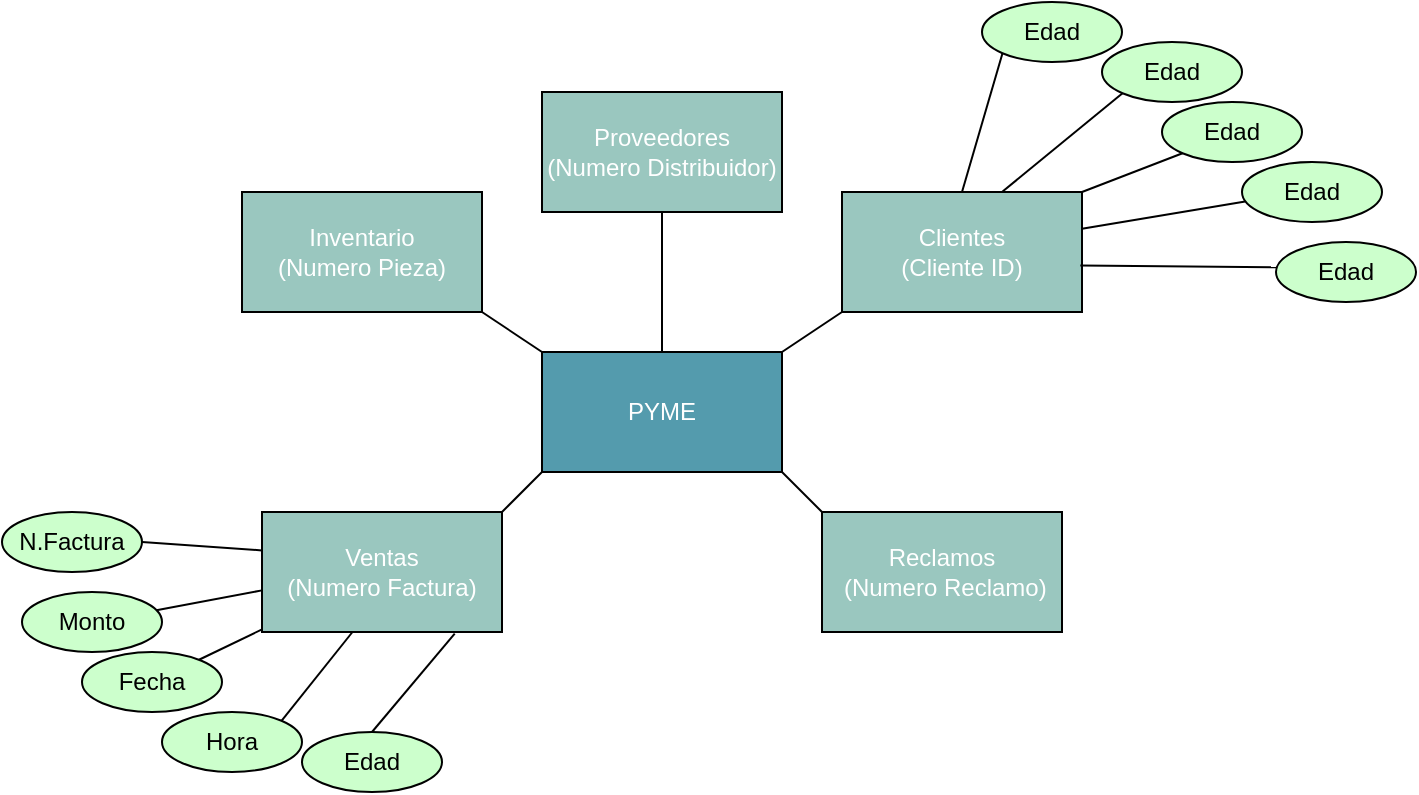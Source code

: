 <mxfile version="27.0.6">
  <diagram name="Página-1" id="NifTIKnw66wGKd5L5Vk9">
    <mxGraphModel dx="1148" dy="518" grid="1" gridSize="10" guides="1" tooltips="1" connect="1" arrows="1" fold="1" page="1" pageScale="1" pageWidth="827" pageHeight="1169" math="0" shadow="0">
      <root>
        <mxCell id="0" />
        <mxCell id="1" parent="0" />
        <mxCell id="-aqgOQMilMD1uoyyAgyH-1" value="&lt;span style=&quot;color: rgb(255, 255, 255);&quot;&gt;PYME&lt;/span&gt;" style="rounded=0;whiteSpace=wrap;html=1;fillColor=#549BAD;" vertex="1" parent="1">
          <mxGeometry x="360" y="370" width="120" height="60" as="geometry" />
        </mxCell>
        <mxCell id="-aqgOQMilMD1uoyyAgyH-2" value="&lt;div&gt;&lt;span style=&quot;color: rgb(255, 255, 255);&quot;&gt;Inventario&lt;/span&gt;&lt;/div&gt;&lt;span style=&quot;color: rgb(255, 255, 255);&quot;&gt;(Numero Pieza)&lt;/span&gt;" style="rounded=0;whiteSpace=wrap;html=1;fillColor=#9AC7BF;" vertex="1" parent="1">
          <mxGeometry x="210" y="290" width="120" height="60" as="geometry" />
        </mxCell>
        <mxCell id="-aqgOQMilMD1uoyyAgyH-3" value="&lt;div&gt;&lt;span style=&quot;color: rgb(255, 255, 255);&quot;&gt;Ventas&lt;/span&gt;&lt;/div&gt;&lt;div&gt;&lt;span style=&quot;color: rgb(255, 255, 255);&quot;&gt;(Numero Factura)&lt;/span&gt;&lt;/div&gt;" style="rounded=0;whiteSpace=wrap;html=1;fillColor=#9AC7BF;" vertex="1" parent="1">
          <mxGeometry x="220" y="450" width="120" height="60" as="geometry" />
        </mxCell>
        <mxCell id="-aqgOQMilMD1uoyyAgyH-5" value="&lt;div&gt;&lt;span style=&quot;color: rgb(255, 255, 255);&quot;&gt;Reclamos&lt;/span&gt;&lt;/div&gt;&lt;span style=&quot;color: rgb(255, 255, 255);&quot;&gt;&amp;nbsp;(Numero Reclamo)&lt;/span&gt;" style="rounded=0;whiteSpace=wrap;html=1;fillColor=#9AC7BF;" vertex="1" parent="1">
          <mxGeometry x="500" y="450" width="120" height="60" as="geometry" />
        </mxCell>
        <mxCell id="-aqgOQMilMD1uoyyAgyH-6" value="&lt;div&gt;&lt;span style=&quot;color: rgb(255, 255, 255);&quot;&gt;Clientes&lt;/span&gt;&lt;/div&gt;&lt;div&gt;&lt;span style=&quot;color: rgb(255, 255, 255);&quot;&gt;(Cliente ID)&lt;/span&gt;&lt;/div&gt;" style="rounded=0;whiteSpace=wrap;html=1;fillColor=#9AC7BF;" vertex="1" parent="1">
          <mxGeometry x="510" y="290" width="120" height="60" as="geometry" />
        </mxCell>
        <mxCell id="-aqgOQMilMD1uoyyAgyH-7" value="&lt;div&gt;&lt;span style=&quot;color: rgb(255, 255, 255);&quot;&gt;Proveedores&lt;/span&gt;&lt;/div&gt;&lt;div&gt;&lt;span style=&quot;color: rgb(255, 255, 255);&quot;&gt;(Numero Distribuidor)&lt;/span&gt;&lt;/div&gt;" style="rounded=0;whiteSpace=wrap;html=1;fillColor=#9AC7BF;" vertex="1" parent="1">
          <mxGeometry x="360" y="240" width="120" height="60" as="geometry" />
        </mxCell>
        <mxCell id="-aqgOQMilMD1uoyyAgyH-8" value="" style="endArrow=none;html=1;rounded=0;entryX=0;entryY=1;entryDx=0;entryDy=0;exitX=1;exitY=0;exitDx=0;exitDy=0;" edge="1" parent="1" source="-aqgOQMilMD1uoyyAgyH-3" target="-aqgOQMilMD1uoyyAgyH-1">
          <mxGeometry width="50" height="50" relative="1" as="geometry">
            <mxPoint x="320" y="440" as="sourcePoint" />
            <mxPoint x="370" y="390" as="targetPoint" />
          </mxGeometry>
        </mxCell>
        <mxCell id="-aqgOQMilMD1uoyyAgyH-9" value="" style="endArrow=none;html=1;rounded=0;exitX=0;exitY=0;exitDx=0;exitDy=0;entryX=1;entryY=1;entryDx=0;entryDy=0;" edge="1" parent="1" source="-aqgOQMilMD1uoyyAgyH-5" target="-aqgOQMilMD1uoyyAgyH-1">
          <mxGeometry width="50" height="50" relative="1" as="geometry">
            <mxPoint x="520" y="425" as="sourcePoint" />
            <mxPoint x="570" y="375" as="targetPoint" />
          </mxGeometry>
        </mxCell>
        <mxCell id="-aqgOQMilMD1uoyyAgyH-10" value="" style="endArrow=none;html=1;rounded=0;entryX=0;entryY=1;entryDx=0;entryDy=0;exitX=1;exitY=0;exitDx=0;exitDy=0;" edge="1" parent="1" source="-aqgOQMilMD1uoyyAgyH-1" target="-aqgOQMilMD1uoyyAgyH-6">
          <mxGeometry width="50" height="50" relative="1" as="geometry">
            <mxPoint x="380" y="420" as="sourcePoint" />
            <mxPoint x="430" y="370" as="targetPoint" />
          </mxGeometry>
        </mxCell>
        <mxCell id="-aqgOQMilMD1uoyyAgyH-11" value="" style="endArrow=none;html=1;rounded=0;exitX=1;exitY=1;exitDx=0;exitDy=0;entryX=0;entryY=0;entryDx=0;entryDy=0;" edge="1" parent="1" source="-aqgOQMilMD1uoyyAgyH-2" target="-aqgOQMilMD1uoyyAgyH-1">
          <mxGeometry width="50" height="50" relative="1" as="geometry">
            <mxPoint x="380" y="420" as="sourcePoint" />
            <mxPoint x="430" y="370" as="targetPoint" />
          </mxGeometry>
        </mxCell>
        <mxCell id="-aqgOQMilMD1uoyyAgyH-14" value="" style="endArrow=none;html=1;rounded=0;entryX=0.5;entryY=1;entryDx=0;entryDy=0;exitX=0.5;exitY=0;exitDx=0;exitDy=0;" edge="1" parent="1" source="-aqgOQMilMD1uoyyAgyH-1" target="-aqgOQMilMD1uoyyAgyH-7">
          <mxGeometry width="50" height="50" relative="1" as="geometry">
            <mxPoint x="380" y="420" as="sourcePoint" />
            <mxPoint x="430" y="370" as="targetPoint" />
          </mxGeometry>
        </mxCell>
        <mxCell id="-aqgOQMilMD1uoyyAgyH-16" value="Edad" style="ellipse;whiteSpace=wrap;html=1;fillColor=#CCFFCC;" vertex="1" parent="1">
          <mxGeometry x="580" y="195" width="70" height="30" as="geometry" />
        </mxCell>
        <mxCell id="-aqgOQMilMD1uoyyAgyH-21" value="Edad" style="ellipse;whiteSpace=wrap;html=1;fillColor=#CCFFCC;" vertex="1" parent="1">
          <mxGeometry x="640" y="215" width="70" height="30" as="geometry" />
        </mxCell>
        <mxCell id="-aqgOQMilMD1uoyyAgyH-22" value="Edad" style="ellipse;whiteSpace=wrap;html=1;fillColor=#CCFFCC;" vertex="1" parent="1">
          <mxGeometry x="670" y="245" width="70" height="30" as="geometry" />
        </mxCell>
        <mxCell id="-aqgOQMilMD1uoyyAgyH-23" value="Edad" style="ellipse;whiteSpace=wrap;html=1;fillColor=#CCFFCC;" vertex="1" parent="1">
          <mxGeometry x="710" y="275" width="70" height="30" as="geometry" />
        </mxCell>
        <mxCell id="-aqgOQMilMD1uoyyAgyH-24" value="Edad" style="ellipse;whiteSpace=wrap;html=1;fillColor=#CCFFCC;" vertex="1" parent="1">
          <mxGeometry x="727" y="315" width="70" height="30" as="geometry" />
        </mxCell>
        <mxCell id="-aqgOQMilMD1uoyyAgyH-26" value="" style="endArrow=none;html=1;rounded=0;exitX=1;exitY=0;exitDx=0;exitDy=0;entryX=0;entryY=1;entryDx=0;entryDy=0;" edge="1" parent="1" source="-aqgOQMilMD1uoyyAgyH-6" target="-aqgOQMilMD1uoyyAgyH-22">
          <mxGeometry width="50" height="50" relative="1" as="geometry">
            <mxPoint x="650" y="340" as="sourcePoint" />
            <mxPoint x="700" y="290" as="targetPoint" />
          </mxGeometry>
        </mxCell>
        <mxCell id="-aqgOQMilMD1uoyyAgyH-27" value="" style="endArrow=none;html=1;rounded=0;exitX=1;exitY=0.307;exitDx=0;exitDy=0;exitPerimeter=0;entryX=0.023;entryY=0.66;entryDx=0;entryDy=0;entryPerimeter=0;" edge="1" parent="1" source="-aqgOQMilMD1uoyyAgyH-6" target="-aqgOQMilMD1uoyyAgyH-23">
          <mxGeometry width="50" height="50" relative="1" as="geometry">
            <mxPoint x="650" y="300" as="sourcePoint" />
            <mxPoint x="710" y="310" as="targetPoint" />
          </mxGeometry>
        </mxCell>
        <mxCell id="-aqgOQMilMD1uoyyAgyH-28" value="" style="endArrow=none;html=1;rounded=0;exitX=0.993;exitY=0.613;exitDx=0;exitDy=0;exitPerimeter=0;entryX=0.009;entryY=0.42;entryDx=0;entryDy=0;entryPerimeter=0;" edge="1" parent="1" source="-aqgOQMilMD1uoyyAgyH-6" target="-aqgOQMilMD1uoyyAgyH-24">
          <mxGeometry width="50" height="50" relative="1" as="geometry">
            <mxPoint x="680" y="370" as="sourcePoint" />
            <mxPoint x="730" y="320" as="targetPoint" />
          </mxGeometry>
        </mxCell>
        <mxCell id="-aqgOQMilMD1uoyyAgyH-29" value="" style="endArrow=none;html=1;rounded=0;entryX=0;entryY=1;entryDx=0;entryDy=0;" edge="1" parent="1" target="-aqgOQMilMD1uoyyAgyH-21">
          <mxGeometry width="50" height="50" relative="1" as="geometry">
            <mxPoint x="590" y="290" as="sourcePoint" />
            <mxPoint x="640" y="260" as="targetPoint" />
          </mxGeometry>
        </mxCell>
        <mxCell id="-aqgOQMilMD1uoyyAgyH-30" value="" style="endArrow=none;html=1;rounded=0;exitX=0.5;exitY=0;exitDx=0;exitDy=0;entryX=0;entryY=1;entryDx=0;entryDy=0;" edge="1" parent="1" source="-aqgOQMilMD1uoyyAgyH-6" target="-aqgOQMilMD1uoyyAgyH-16">
          <mxGeometry width="50" height="50" relative="1" as="geometry">
            <mxPoint x="560" y="270" as="sourcePoint" />
            <mxPoint x="560" y="230" as="targetPoint" />
          </mxGeometry>
        </mxCell>
        <mxCell id="-aqgOQMilMD1uoyyAgyH-31" value="Monto" style="ellipse;whiteSpace=wrap;html=1;fillColor=#CCFFCC;" vertex="1" parent="1">
          <mxGeometry x="100" y="490" width="70" height="30" as="geometry" />
        </mxCell>
        <mxCell id="-aqgOQMilMD1uoyyAgyH-32" value="Fecha" style="ellipse;whiteSpace=wrap;html=1;fillColor=#CCFFCC;" vertex="1" parent="1">
          <mxGeometry x="130" y="520" width="70" height="30" as="geometry" />
        </mxCell>
        <mxCell id="-aqgOQMilMD1uoyyAgyH-33" value="Hora" style="ellipse;whiteSpace=wrap;html=1;fillColor=#CCFFCC;" vertex="1" parent="1">
          <mxGeometry x="170" y="550" width="70" height="30" as="geometry" />
        </mxCell>
        <mxCell id="-aqgOQMilMD1uoyyAgyH-38" value="N.Factura" style="ellipse;whiteSpace=wrap;html=1;fillColor=#CCFFCC;" vertex="1" parent="1">
          <mxGeometry x="90" y="450" width="70" height="30" as="geometry" />
        </mxCell>
        <mxCell id="-aqgOQMilMD1uoyyAgyH-39" value="Edad" style="ellipse;whiteSpace=wrap;html=1;fillColor=#CCFFCC;" vertex="1" parent="1">
          <mxGeometry x="240" y="560" width="70" height="30" as="geometry" />
        </mxCell>
        <mxCell id="-aqgOQMilMD1uoyyAgyH-40" value="" style="endArrow=none;html=1;rounded=0;exitX=0.5;exitY=0;exitDx=0;exitDy=0;entryX=0.803;entryY=1.013;entryDx=0;entryDy=0;entryPerimeter=0;" edge="1" parent="1" source="-aqgOQMilMD1uoyyAgyH-39" target="-aqgOQMilMD1uoyyAgyH-3">
          <mxGeometry width="50" height="50" relative="1" as="geometry">
            <mxPoint x="300" y="570" as="sourcePoint" />
            <mxPoint x="350" y="520" as="targetPoint" />
          </mxGeometry>
        </mxCell>
        <mxCell id="-aqgOQMilMD1uoyyAgyH-41" value="" style="endArrow=none;html=1;rounded=0;entryX=0.377;entryY=1;entryDx=0;entryDy=0;entryPerimeter=0;exitX=1;exitY=0;exitDx=0;exitDy=0;" edge="1" parent="1" source="-aqgOQMilMD1uoyyAgyH-33" target="-aqgOQMilMD1uoyyAgyH-3">
          <mxGeometry width="50" height="50" relative="1" as="geometry">
            <mxPoint x="230" y="540" as="sourcePoint" />
            <mxPoint x="290" y="520" as="targetPoint" />
          </mxGeometry>
        </mxCell>
        <mxCell id="-aqgOQMilMD1uoyyAgyH-42" value="" style="endArrow=none;html=1;rounded=0;" edge="1" parent="1" source="-aqgOQMilMD1uoyyAgyH-32" target="-aqgOQMilMD1uoyyAgyH-3">
          <mxGeometry width="50" height="50" relative="1" as="geometry">
            <mxPoint x="160" y="490" as="sourcePoint" />
            <mxPoint x="210" y="440" as="targetPoint" />
          </mxGeometry>
        </mxCell>
        <mxCell id="-aqgOQMilMD1uoyyAgyH-43" value="" style="endArrow=none;html=1;rounded=0;entryX=0;entryY=0.653;entryDx=0;entryDy=0;entryPerimeter=0;" edge="1" parent="1" source="-aqgOQMilMD1uoyyAgyH-31" target="-aqgOQMilMD1uoyyAgyH-3">
          <mxGeometry width="50" height="50" relative="1" as="geometry">
            <mxPoint x="210" y="460" as="sourcePoint" />
            <mxPoint x="260" y="410" as="targetPoint" />
          </mxGeometry>
        </mxCell>
        <mxCell id="-aqgOQMilMD1uoyyAgyH-44" value="" style="endArrow=none;html=1;rounded=0;exitX=1;exitY=0.5;exitDx=0;exitDy=0;entryX=0;entryY=0.32;entryDx=0;entryDy=0;entryPerimeter=0;" edge="1" parent="1" source="-aqgOQMilMD1uoyyAgyH-38" target="-aqgOQMilMD1uoyyAgyH-3">
          <mxGeometry width="50" height="50" relative="1" as="geometry">
            <mxPoint x="190" y="460" as="sourcePoint" />
            <mxPoint x="240" y="410" as="targetPoint" />
          </mxGeometry>
        </mxCell>
      </root>
    </mxGraphModel>
  </diagram>
</mxfile>
